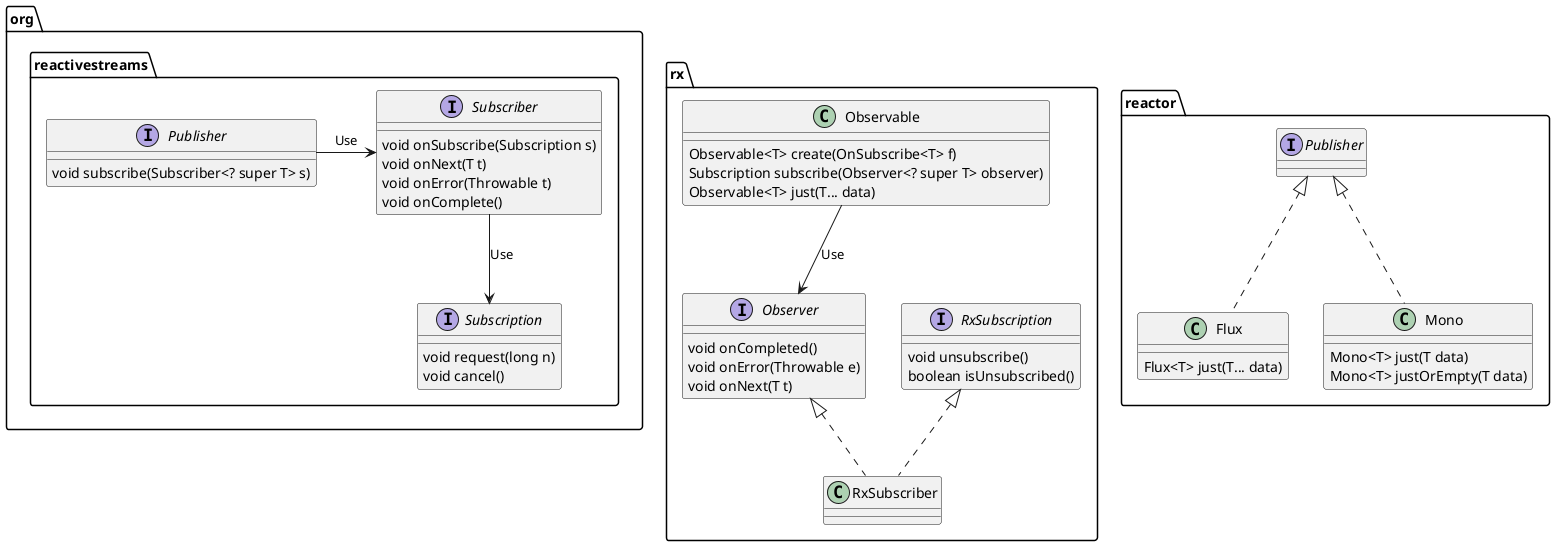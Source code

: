 @startuml

package "org.reactivestreams" {
   interface Publisher {
      void subscribe(Subscriber<? super T> s)
   }

   interface Subscriber {
       void onSubscribe(Subscription s)
       void onNext(T t)
       void onError(Throwable t)
       void onComplete()
   }

   interface Subscription {
      void request(long n)
      void cancel()
   }
   Publisher -> Subscriber: Use
   Subscriber -down-> Subscription: Use
}

package "rx" {
    interface Observer {
        void onCompleted()
        void onError(Throwable e)
        void onNext(T t)
    }

    interface RxSubscription {
       void unsubscribe()
       boolean isUnsubscribed()
    }

    class RxSubscriber implements Observer,RxSubscription {

    }

    class Observable {
           Observable<T> create(OnSubscribe<T> f)
           Subscription subscribe(Observer<? super T> observer)
           Observable<T> just(T... data)
    }

    Observable --> Observer: Use
}

package "reactor" {

     class Flux implements Publisher {
        Flux<T> just(T... data)
     }

     class Mono implements Publisher {
        Mono<T> just(T data)
        Mono<T> justOrEmpty(T data)
     }

}

@enduml